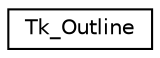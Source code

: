 digraph "Graphical Class Hierarchy"
{
  edge [fontname="Helvetica",fontsize="10",labelfontname="Helvetica",labelfontsize="10"];
  node [fontname="Helvetica",fontsize="10",shape=record];
  rankdir="LR";
  Node1 [label="Tk_Outline",height=0.2,width=0.4,color="black", fillcolor="white", style="filled",URL="$struct_tk___outline.html"];
}
